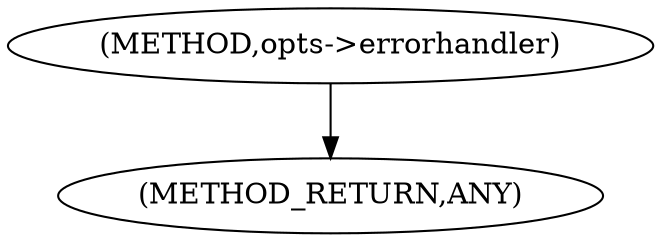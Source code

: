 digraph "opts-&gt;errorhandler" {  
"100288" [label = <(METHOD,opts-&gt;errorhandler)> ]
"100294" [label = <(METHOD_RETURN,ANY)> ]
  "100288" -> "100294" 
}
